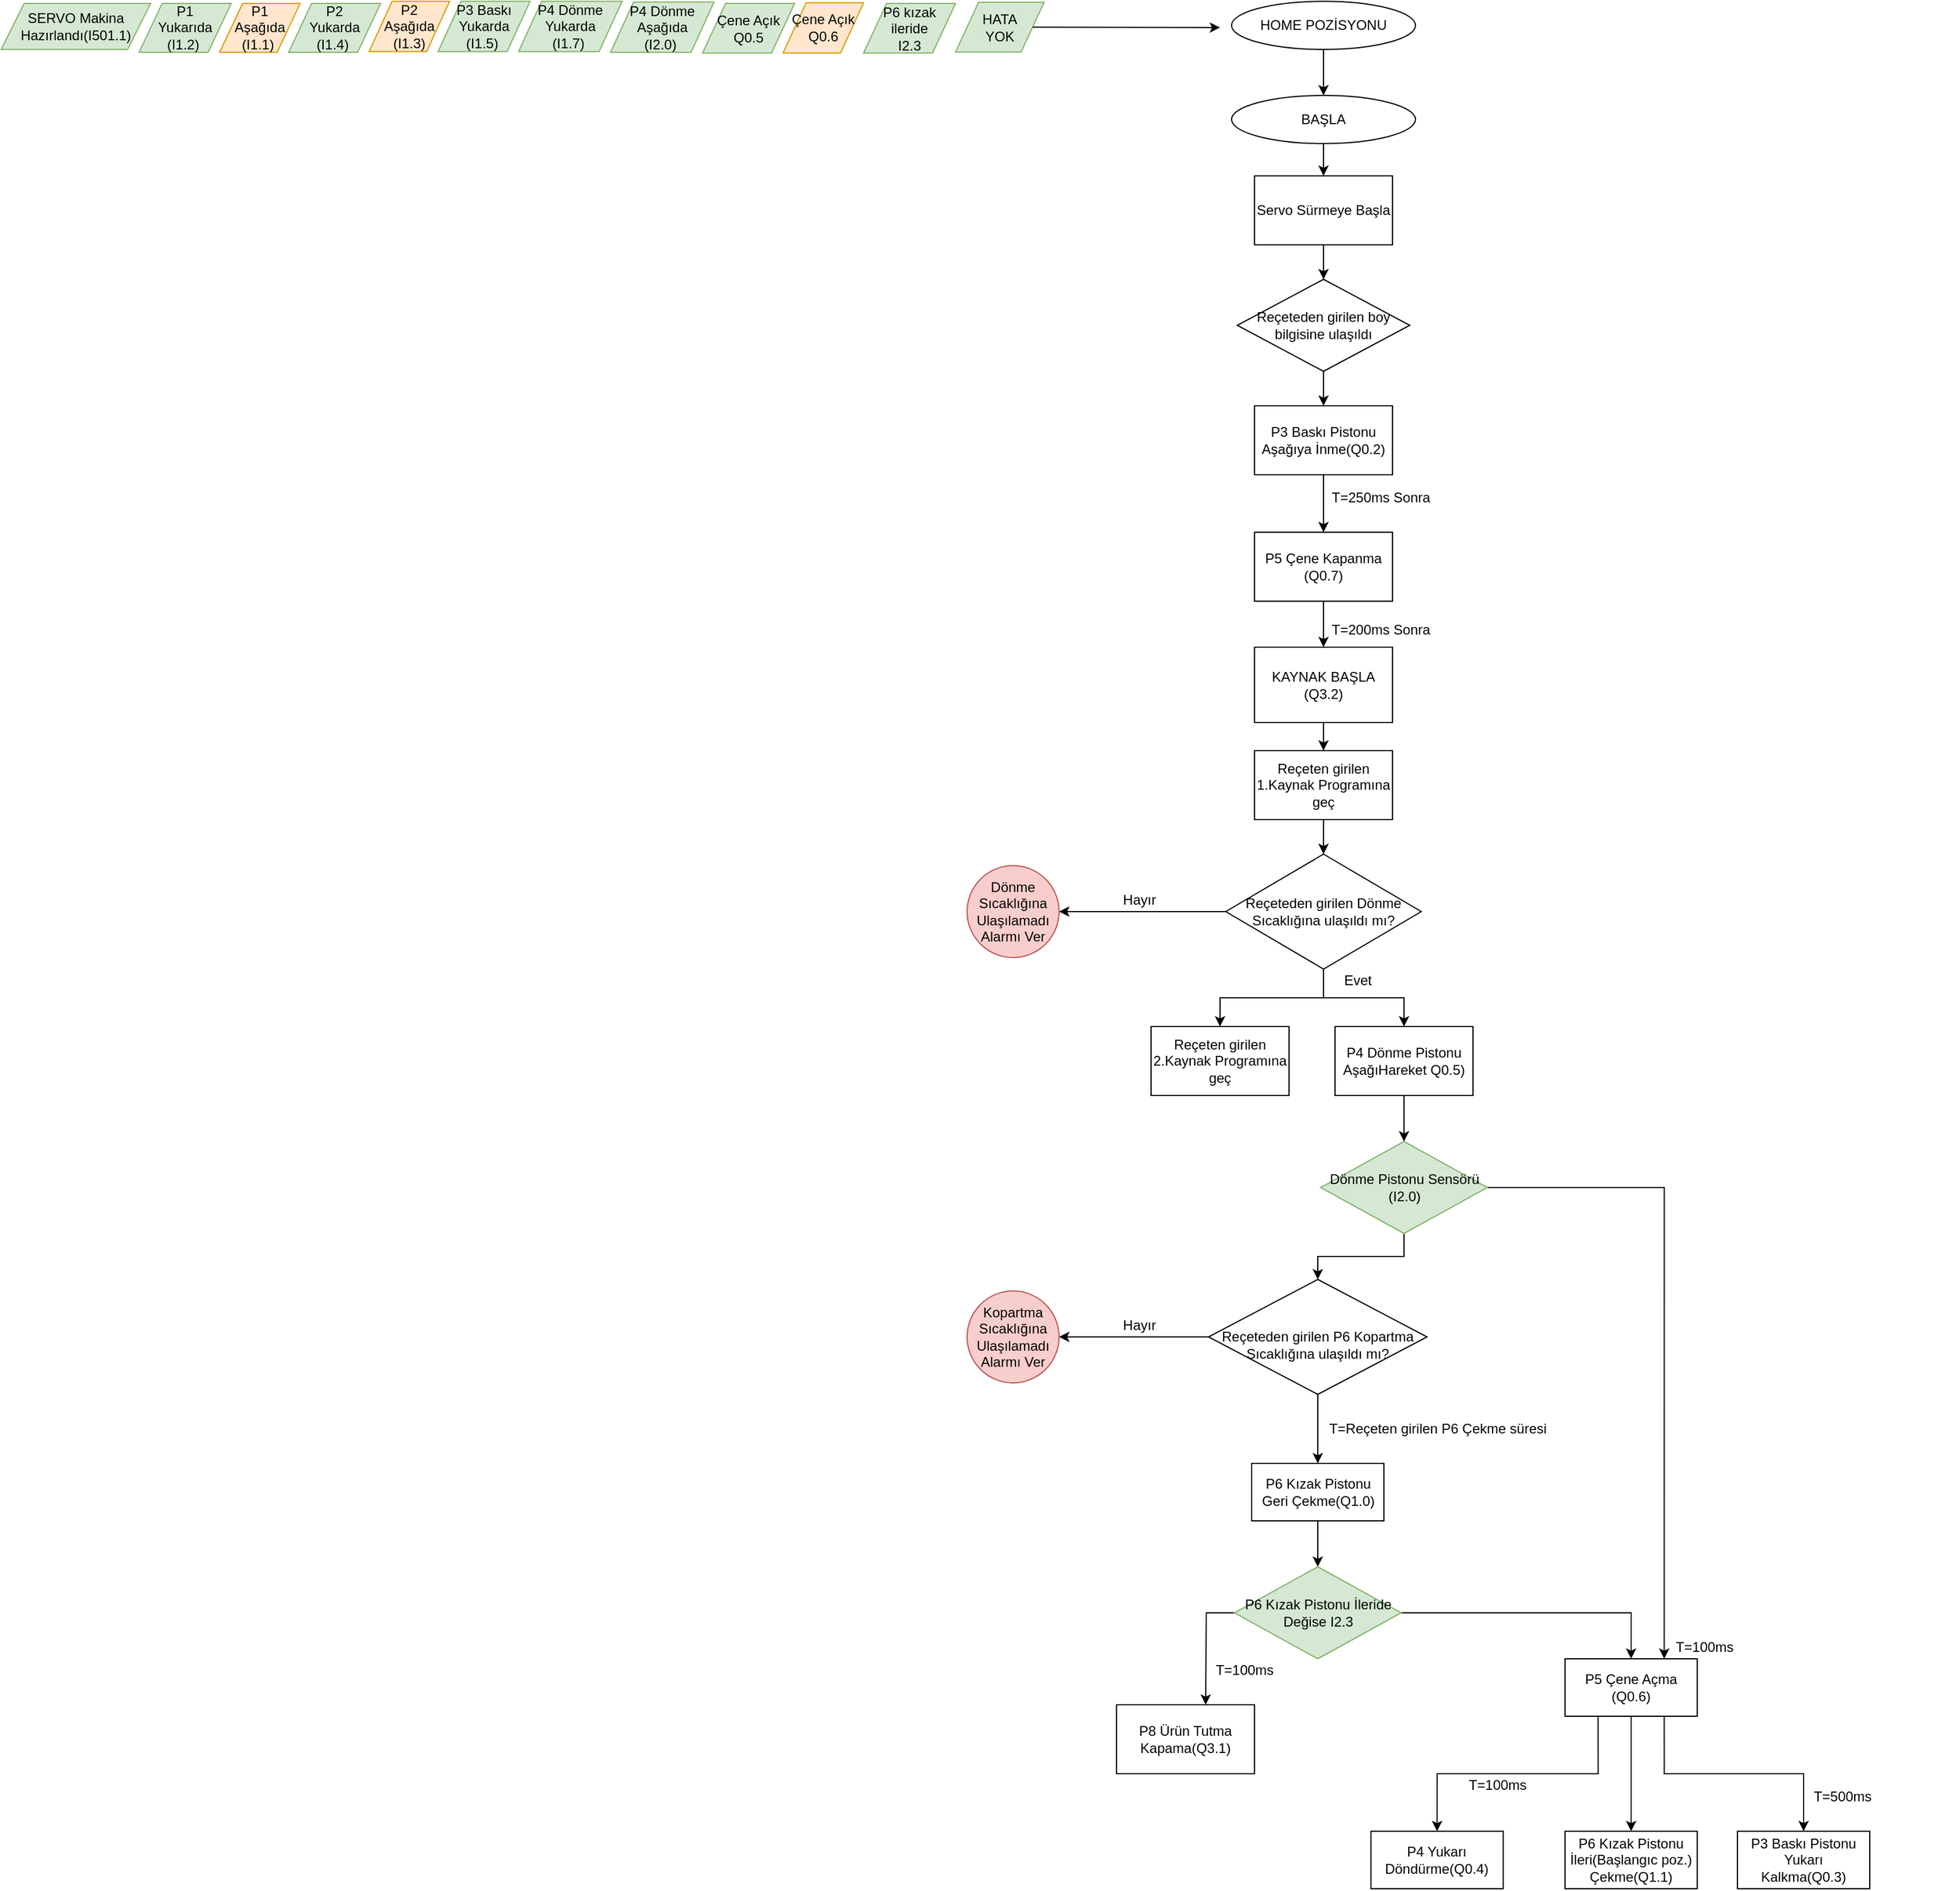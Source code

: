 <mxfile version="13.8.8" type="github">
  <diagram id="8I0ZILU0IZCC_N8qX_k-" name="Page-1">
    <mxGraphModel dx="1038" dy="580" grid="1" gridSize="10" guides="1" tooltips="1" connect="1" arrows="1" fold="1" page="1" pageScale="1" pageWidth="827" pageHeight="1169" background="none" math="0" shadow="0">
      <root>
        <mxCell id="0" />
        <mxCell id="1" parent="0" />
        <mxCell id="A2uMPvVaSxJjAJt0p_s2-1" value="SERVO Makina Hazırlandı(I501.1)" style="shape=parallelogram;perimeter=parallelogramPerimeter;whiteSpace=wrap;html=1;fixedSize=1;fillColor=#d5e8d4;strokeColor=#82b366;" parent="1" vertex="1">
          <mxGeometry y="40" width="130" height="40" as="geometry" />
        </mxCell>
        <mxCell id="A2uMPvVaSxJjAJt0p_s2-2" value="P1 &lt;br&gt;Yukarıda (I1.2)&amp;nbsp;" style="shape=parallelogram;perimeter=parallelogramPerimeter;whiteSpace=wrap;html=1;fixedSize=1;fillColor=#d5e8d4;strokeColor=#82b366;" parent="1" vertex="1">
          <mxGeometry x="120" y="40" width="80" height="42.5" as="geometry" />
        </mxCell>
        <mxCell id="A2uMPvVaSxJjAJt0p_s2-3" value="P1 &lt;br&gt;Aşağıda &lt;br&gt;(I1.1)&amp;nbsp;" style="shape=parallelogram;perimeter=parallelogramPerimeter;whiteSpace=wrap;html=1;fixedSize=1;fillColor=#ffe6cc;strokeColor=#d79b00;" parent="1" vertex="1">
          <mxGeometry x="190" y="40" width="70" height="42.5" as="geometry" />
        </mxCell>
        <mxCell id="A2uMPvVaSxJjAJt0p_s2-4" value="P2 &lt;br&gt;Yukarda&lt;br&gt;(I1.4)&amp;nbsp;" style="shape=parallelogram;perimeter=parallelogramPerimeter;whiteSpace=wrap;html=1;fixedSize=1;fillColor=#d5e8d4;strokeColor=#82b366;" parent="1" vertex="1">
          <mxGeometry x="250" y="40" width="80" height="42.5" as="geometry" />
        </mxCell>
        <mxCell id="A2uMPvVaSxJjAJt0p_s2-5" value="P2 &lt;br&gt;Aşağıda&lt;br&gt;&amp;nbsp;(I1.3)&amp;nbsp;" style="shape=parallelogram;perimeter=parallelogramPerimeter;whiteSpace=wrap;html=1;fixedSize=1;fillColor=#ffe6cc;strokeColor=#d79b00;" parent="1" vertex="1">
          <mxGeometry x="320" y="38.13" width="70" height="43.75" as="geometry" />
        </mxCell>
        <mxCell id="A2uMPvVaSxJjAJt0p_s2-6" value="P3 Baskı&lt;br&gt;Yukarda &lt;br&gt;(I1.5)&amp;nbsp;" style="shape=parallelogram;perimeter=parallelogramPerimeter;whiteSpace=wrap;html=1;fixedSize=1;fillColor=#d5e8d4;strokeColor=#82b366;" parent="1" vertex="1">
          <mxGeometry x="380" y="38.13" width="80" height="43.75" as="geometry" />
        </mxCell>
        <mxCell id="A2uMPvVaSxJjAJt0p_s2-7" value="P4 Dönme&lt;br&gt;Yukarda &lt;br&gt;(I1.7)&amp;nbsp;" style="shape=parallelogram;perimeter=parallelogramPerimeter;whiteSpace=wrap;html=1;fixedSize=1;fillColor=#d5e8d4;strokeColor=#82b366;" parent="1" vertex="1">
          <mxGeometry x="450" y="38.13" width="90" height="43.75" as="geometry" />
        </mxCell>
        <mxCell id="A2uMPvVaSxJjAJt0p_s2-9" value="P4 Dönme&lt;br&gt;Aşağıda&lt;br&gt;(I2.0)&amp;nbsp;" style="shape=parallelogram;perimeter=parallelogramPerimeter;whiteSpace=wrap;html=1;fixedSize=1;fillColor=#d5e8d4;strokeColor=#82b366;" parent="1" vertex="1">
          <mxGeometry x="530" y="38.75" width="90" height="43.75" as="geometry" />
        </mxCell>
        <mxCell id="A2uMPvVaSxJjAJt0p_s2-10" value="Çene Açık&lt;br&gt;Q0.5" style="shape=parallelogram;perimeter=parallelogramPerimeter;whiteSpace=wrap;html=1;fixedSize=1;fillColor=#d5e8d4;strokeColor=#82b366;" parent="1" vertex="1">
          <mxGeometry x="610" y="40" width="80" height="43.13" as="geometry" />
        </mxCell>
        <mxCell id="A2uMPvVaSxJjAJt0p_s2-11" value="Çene Açık&lt;br&gt;Q0.6" style="shape=parallelogram;perimeter=parallelogramPerimeter;whiteSpace=wrap;html=1;fixedSize=1;fillColor=#ffe6cc;strokeColor=#d79b00;" parent="1" vertex="1">
          <mxGeometry x="680" y="39.37" width="70" height="43.75" as="geometry" />
        </mxCell>
        <mxCell id="A2uMPvVaSxJjAJt0p_s2-12" value="P6 kızak&lt;br&gt;ileride&lt;br&gt;I2.3" style="shape=parallelogram;perimeter=parallelogramPerimeter;whiteSpace=wrap;html=1;fixedSize=1;fillColor=#d5e8d4;strokeColor=#82b366;" parent="1" vertex="1">
          <mxGeometry x="750" y="40" width="80" height="43.13" as="geometry" />
        </mxCell>
        <mxCell id="A2uMPvVaSxJjAJt0p_s2-22" value="" style="edgeStyle=orthogonalEdgeStyle;rounded=0;orthogonalLoop=1;jettySize=auto;html=1;" parent="1" source="A2uMPvVaSxJjAJt0p_s2-13" target="A2uMPvVaSxJjAJt0p_s2-20" edge="1">
          <mxGeometry relative="1" as="geometry" />
        </mxCell>
        <mxCell id="A2uMPvVaSxJjAJt0p_s2-13" value="HOME POZİSYONU" style="ellipse;whiteSpace=wrap;html=1;" parent="1" vertex="1">
          <mxGeometry x="1070" y="38.13" width="160" height="41.87" as="geometry" />
        </mxCell>
        <mxCell id="A2uMPvVaSxJjAJt0p_s2-17" value="HATA&lt;br&gt;YOK" style="shape=parallelogram;perimeter=parallelogramPerimeter;whiteSpace=wrap;html=1;fixedSize=1;fillColor=#d5e8d4;strokeColor=#82b366;" parent="1" vertex="1">
          <mxGeometry x="830" y="39.06" width="77" height="43.13" as="geometry" />
        </mxCell>
        <mxCell id="A2uMPvVaSxJjAJt0p_s2-19" value="" style="endArrow=classic;html=1;exitX=1;exitY=0.5;exitDx=0;exitDy=0;" parent="1" source="A2uMPvVaSxJjAJt0p_s2-17" edge="1">
          <mxGeometry width="50" height="50" relative="1" as="geometry">
            <mxPoint x="960" y="60.98" as="sourcePoint" />
            <mxPoint x="1060" y="60.98" as="targetPoint" />
          </mxGeometry>
        </mxCell>
        <mxCell id="A2uMPvVaSxJjAJt0p_s2-26" style="edgeStyle=orthogonalEdgeStyle;rounded=0;orthogonalLoop=1;jettySize=auto;html=1;exitX=0.5;exitY=1;exitDx=0;exitDy=0;entryX=0.5;entryY=0;entryDx=0;entryDy=0;" parent="1" source="A2uMPvVaSxJjAJt0p_s2-20" target="A2uMPvVaSxJjAJt0p_s2-25" edge="1">
          <mxGeometry relative="1" as="geometry">
            <mxPoint x="1150" y="190" as="targetPoint" />
          </mxGeometry>
        </mxCell>
        <mxCell id="A2uMPvVaSxJjAJt0p_s2-20" value="BAŞLA" style="ellipse;whiteSpace=wrap;html=1;" parent="1" vertex="1">
          <mxGeometry x="1070" y="120" width="160" height="41.87" as="geometry" />
        </mxCell>
        <mxCell id="A2uMPvVaSxJjAJt0p_s2-25" value="Servo Sürmeye Başla" style="rounded=0;whiteSpace=wrap;html=1;" parent="1" vertex="1">
          <mxGeometry x="1090" y="190" width="120" height="60" as="geometry" />
        </mxCell>
        <mxCell id="A2uMPvVaSxJjAJt0p_s2-35" value="" style="edgeStyle=orthogonalEdgeStyle;rounded=0;orthogonalLoop=1;jettySize=auto;html=1;" parent="1" source="A2uMPvVaSxJjAJt0p_s2-29" target="A2uMPvVaSxJjAJt0p_s2-32" edge="1">
          <mxGeometry relative="1" as="geometry" />
        </mxCell>
        <mxCell id="A2uMPvVaSxJjAJt0p_s2-29" value="&lt;span&gt;Reçeteden girilen boy bilgisine ulaşıldı&lt;/span&gt;" style="rhombus;whiteSpace=wrap;html=1;" parent="1" vertex="1">
          <mxGeometry x="1075" y="280" width="150" height="80" as="geometry" />
        </mxCell>
        <mxCell id="A2uMPvVaSxJjAJt0p_s2-31" value="" style="endArrow=classic;html=1;exitX=0.5;exitY=1;exitDx=0;exitDy=0;entryX=0.5;entryY=0;entryDx=0;entryDy=0;" parent="1" source="A2uMPvVaSxJjAJt0p_s2-25" target="A2uMPvVaSxJjAJt0p_s2-29" edge="1">
          <mxGeometry width="50" height="50" relative="1" as="geometry">
            <mxPoint x="890" y="310" as="sourcePoint" />
            <mxPoint x="890" y="380" as="targetPoint" />
            <Array as="points" />
          </mxGeometry>
        </mxCell>
        <mxCell id="A2uMPvVaSxJjAJt0p_s2-39" value="" style="edgeStyle=orthogonalEdgeStyle;rounded=0;orthogonalLoop=1;jettySize=auto;html=1;" parent="1" source="A2uMPvVaSxJjAJt0p_s2-32" target="A2uMPvVaSxJjAJt0p_s2-38" edge="1">
          <mxGeometry relative="1" as="geometry" />
        </mxCell>
        <mxCell id="A2uMPvVaSxJjAJt0p_s2-32" value="P3 Baskı Pistonu Aşağıya İnme(Q0.2)" style="rounded=0;whiteSpace=wrap;html=1;" parent="1" vertex="1">
          <mxGeometry x="1090" y="390" width="120" height="60" as="geometry" />
        </mxCell>
        <mxCell id="A2uMPvVaSxJjAJt0p_s2-45" value="" style="edgeStyle=orthogonalEdgeStyle;rounded=0;orthogonalLoop=1;jettySize=auto;html=1;" parent="1" source="A2uMPvVaSxJjAJt0p_s2-38" edge="1">
          <mxGeometry relative="1" as="geometry">
            <mxPoint x="1150" y="600" as="targetPoint" />
          </mxGeometry>
        </mxCell>
        <mxCell id="A2uMPvVaSxJjAJt0p_s2-38" value="P5 Çene Kapanma&lt;br&gt;(Q0.7)" style="rounded=0;whiteSpace=wrap;html=1;" parent="1" vertex="1">
          <mxGeometry x="1090" y="500" width="120" height="60" as="geometry" />
        </mxCell>
        <mxCell id="A2uMPvVaSxJjAJt0p_s2-41" value="T=250ms Sonra" style="text;html=1;strokeColor=none;fillColor=none;align=center;verticalAlign=middle;whiteSpace=wrap;rounded=0;" parent="1" vertex="1">
          <mxGeometry x="1140" y="460" width="120" height="20" as="geometry" />
        </mxCell>
        <mxCell id="A2uMPvVaSxJjAJt0p_s2-46" value="T=200ms Sonra" style="text;html=1;strokeColor=none;fillColor=none;align=center;verticalAlign=middle;whiteSpace=wrap;rounded=0;" parent="1" vertex="1">
          <mxGeometry x="1140" y="574.5" width="120" height="20" as="geometry" />
        </mxCell>
        <mxCell id="A2uMPvVaSxJjAJt0p_s2-77" style="edgeStyle=orthogonalEdgeStyle;rounded=0;orthogonalLoop=1;jettySize=auto;html=1;exitX=0.5;exitY=1;exitDx=0;exitDy=0;entryX=0.5;entryY=0;entryDx=0;entryDy=0;" parent="1" source="A2uMPvVaSxJjAJt0p_s2-49" target="A2uMPvVaSxJjAJt0p_s2-50" edge="1">
          <mxGeometry relative="1" as="geometry" />
        </mxCell>
        <mxCell id="A2uMPvVaSxJjAJt0p_s2-49" value="KAYNAK BAŞLA&lt;br&gt;(Q3.2)" style="rounded=0;whiteSpace=wrap;html=1;" parent="1" vertex="1">
          <mxGeometry x="1090" y="600" width="120" height="65.5" as="geometry" />
        </mxCell>
        <mxCell id="A2uMPvVaSxJjAJt0p_s2-62" style="edgeStyle=orthogonalEdgeStyle;rounded=0;orthogonalLoop=1;jettySize=auto;html=1;exitX=0.5;exitY=1;exitDx=0;exitDy=0;entryX=0.5;entryY=0;entryDx=0;entryDy=0;" parent="1" source="A2uMPvVaSxJjAJt0p_s2-50" target="A2uMPvVaSxJjAJt0p_s2-56" edge="1">
          <mxGeometry relative="1" as="geometry" />
        </mxCell>
        <mxCell id="A2uMPvVaSxJjAJt0p_s2-50" value="Reçeten girilen 1.Kaynak Programına geç" style="rounded=0;whiteSpace=wrap;html=1;" parent="1" vertex="1">
          <mxGeometry x="1090" y="690" width="120" height="60" as="geometry" />
        </mxCell>
        <mxCell id="A2uMPvVaSxJjAJt0p_s2-66" style="edgeStyle=orthogonalEdgeStyle;rounded=0;orthogonalLoop=1;jettySize=auto;html=1;" parent="1" source="A2uMPvVaSxJjAJt0p_s2-56" target="A2uMPvVaSxJjAJt0p_s2-67" edge="1">
          <mxGeometry relative="1" as="geometry">
            <mxPoint x="860" y="870" as="targetPoint" />
          </mxGeometry>
        </mxCell>
        <mxCell id="A2uMPvVaSxJjAJt0p_s2-79" value="" style="edgeStyle=orthogonalEdgeStyle;rounded=0;orthogonalLoop=1;jettySize=auto;html=1;" parent="1" source="A2uMPvVaSxJjAJt0p_s2-56" target="A2uMPvVaSxJjAJt0p_s2-60" edge="1">
          <mxGeometry relative="1" as="geometry" />
        </mxCell>
        <mxCell id="A2uMPvVaSxJjAJt0p_s2-83" value="" style="edgeStyle=orthogonalEdgeStyle;rounded=0;orthogonalLoop=1;jettySize=auto;html=1;" parent="1" source="A2uMPvVaSxJjAJt0p_s2-56" target="A2uMPvVaSxJjAJt0p_s2-74" edge="1">
          <mxGeometry relative="1" as="geometry" />
        </mxCell>
        <mxCell id="A2uMPvVaSxJjAJt0p_s2-56" value="Reçeteden girilen Dönme Sıcaklığına ulaşıldı mı?" style="rhombus;whiteSpace=wrap;html=1;" parent="1" vertex="1">
          <mxGeometry x="1065" y="780" width="170" height="100" as="geometry" />
        </mxCell>
        <mxCell id="A2uMPvVaSxJjAJt0p_s2-60" value="Reçeten girilen 2.Kaynak Programına geç" style="rounded=0;whiteSpace=wrap;html=1;" parent="1" vertex="1">
          <mxGeometry x="1000" y="930" width="120" height="60" as="geometry" />
        </mxCell>
        <mxCell id="A2uMPvVaSxJjAJt0p_s2-63" value="Evet" style="text;html=1;strokeColor=none;fillColor=none;align=center;verticalAlign=middle;whiteSpace=wrap;rounded=0;" parent="1" vertex="1">
          <mxGeometry x="1160" y="880" width="40" height="20" as="geometry" />
        </mxCell>
        <mxCell id="A2uMPvVaSxJjAJt0p_s2-65" value="Hayır" style="text;html=1;strokeColor=none;fillColor=none;align=center;verticalAlign=middle;whiteSpace=wrap;rounded=0;" parent="1" vertex="1">
          <mxGeometry x="970" y="810" width="40" height="20" as="geometry" />
        </mxCell>
        <mxCell id="A2uMPvVaSxJjAJt0p_s2-67" value="Dönme Sıcaklığına Ulaşılamadı Alarmı Ver" style="ellipse;whiteSpace=wrap;html=1;aspect=fixed;fillColor=#f8cecc;strokeColor=#b85450;" parent="1" vertex="1">
          <mxGeometry x="840" y="790" width="80" height="80" as="geometry" />
        </mxCell>
        <mxCell id="A2uMPvVaSxJjAJt0p_s2-99" style="edgeStyle=orthogonalEdgeStyle;rounded=0;orthogonalLoop=1;jettySize=auto;html=1;exitX=0.5;exitY=1;exitDx=0;exitDy=0;entryX=0.5;entryY=0;entryDx=0;entryDy=0;" parent="1" source="A2uMPvVaSxJjAJt0p_s2-74" target="A2uMPvVaSxJjAJt0p_s2-96" edge="1">
          <mxGeometry relative="1" as="geometry" />
        </mxCell>
        <mxCell id="A2uMPvVaSxJjAJt0p_s2-74" value="P4 Dönme Pistonu AşağıHareket Q0.5)" style="rounded=0;whiteSpace=wrap;html=1;" parent="1" vertex="1">
          <mxGeometry x="1160" y="930" width="120" height="60" as="geometry" />
        </mxCell>
        <mxCell id="A2uMPvVaSxJjAJt0p_s2-94" value="" style="edgeStyle=orthogonalEdgeStyle;rounded=0;orthogonalLoop=1;jettySize=auto;html=1;" parent="1" source="A2uMPvVaSxJjAJt0p_s2-88" target="A2uMPvVaSxJjAJt0p_s2-93" edge="1">
          <mxGeometry relative="1" as="geometry" />
        </mxCell>
        <mxCell id="A2uMPvVaSxJjAJt0p_s2-105" value="" style="edgeStyle=orthogonalEdgeStyle;rounded=0;orthogonalLoop=1;jettySize=auto;html=1;" parent="1" source="A2uMPvVaSxJjAJt0p_s2-88" target="A2uMPvVaSxJjAJt0p_s2-104" edge="1">
          <mxGeometry relative="1" as="geometry" />
        </mxCell>
        <mxCell id="A2uMPvVaSxJjAJt0p_s2-88" value="&lt;br&gt;Reçeteden girilen P6 Kopartma&lt;br&gt;Sıcaklığına ulaşıldı mı?" style="rhombus;whiteSpace=wrap;html=1;" parent="1" vertex="1">
          <mxGeometry x="1050" y="1150" width="190" height="100" as="geometry" />
        </mxCell>
        <mxCell id="A2uMPvVaSxJjAJt0p_s2-90" value="Hayır" style="text;html=1;strokeColor=none;fillColor=none;align=center;verticalAlign=middle;whiteSpace=wrap;rounded=0;" parent="1" vertex="1">
          <mxGeometry x="970" y="1180" width="40" height="20" as="geometry" />
        </mxCell>
        <mxCell id="A2uMPvVaSxJjAJt0p_s2-93" value="Kopartma&lt;br&gt;Sıcaklığına Ulaşılamadı Alarmı Ver" style="ellipse;whiteSpace=wrap;html=1;aspect=fixed;fillColor=#f8cecc;strokeColor=#b85450;" parent="1" vertex="1">
          <mxGeometry x="840" y="1160" width="80" height="80" as="geometry" />
        </mxCell>
        <mxCell id="A2uMPvVaSxJjAJt0p_s2-100" style="edgeStyle=orthogonalEdgeStyle;rounded=0;orthogonalLoop=1;jettySize=auto;html=1;entryX=0.5;entryY=0;entryDx=0;entryDy=0;" parent="1" source="A2uMPvVaSxJjAJt0p_s2-96" target="A2uMPvVaSxJjAJt0p_s2-88" edge="1">
          <mxGeometry relative="1" as="geometry" />
        </mxCell>
        <mxCell id="LkSUMYA7tAgBLhDOhXdA-16" style="edgeStyle=orthogonalEdgeStyle;rounded=0;orthogonalLoop=1;jettySize=auto;html=1;exitX=1;exitY=0.5;exitDx=0;exitDy=0;entryX=0.75;entryY=0;entryDx=0;entryDy=0;" edge="1" parent="1" source="A2uMPvVaSxJjAJt0p_s2-96" target="LkSUMYA7tAgBLhDOhXdA-15">
          <mxGeometry relative="1" as="geometry" />
        </mxCell>
        <mxCell id="A2uMPvVaSxJjAJt0p_s2-96" value="Dönme Pistonu Sensörü (I2.0)" style="rhombus;whiteSpace=wrap;html=1;fillColor=#d5e8d4;strokeColor=#82b366;" parent="1" vertex="1">
          <mxGeometry x="1147.5" y="1030" width="145" height="80" as="geometry" />
        </mxCell>
        <mxCell id="LkSUMYA7tAgBLhDOhXdA-3" value="" style="edgeStyle=orthogonalEdgeStyle;rounded=0;orthogonalLoop=1;jettySize=auto;html=1;" edge="1" parent="1" source="A2uMPvVaSxJjAJt0p_s2-104" target="LkSUMYA7tAgBLhDOhXdA-1">
          <mxGeometry relative="1" as="geometry" />
        </mxCell>
        <mxCell id="A2uMPvVaSxJjAJt0p_s2-104" value="P6 Kızak Pistonu&lt;br&gt;Geri Çekme(Q1.0)" style="rounded=0;whiteSpace=wrap;html=1;" parent="1" vertex="1">
          <mxGeometry x="1087.5" y="1310" width="115" height="50" as="geometry" />
        </mxCell>
        <mxCell id="A2uMPvVaSxJjAJt0p_s2-106" value="T=Reçeten girilen P6 Çekme süresi" style="text;html=1;strokeColor=none;fillColor=none;align=center;verticalAlign=middle;whiteSpace=wrap;rounded=0;" parent="1" vertex="1">
          <mxGeometry x="1147.5" y="1270" width="202.5" height="20" as="geometry" />
        </mxCell>
        <mxCell id="LkSUMYA7tAgBLhDOhXdA-7" value="" style="edgeStyle=orthogonalEdgeStyle;rounded=0;orthogonalLoop=1;jettySize=auto;html=1;" edge="1" parent="1" source="LkSUMYA7tAgBLhDOhXdA-1">
          <mxGeometry relative="1" as="geometry">
            <mxPoint x="1047.5" y="1520" as="targetPoint" />
          </mxGeometry>
        </mxCell>
        <mxCell id="LkSUMYA7tAgBLhDOhXdA-14" style="edgeStyle=orthogonalEdgeStyle;rounded=0;orthogonalLoop=1;jettySize=auto;html=1;exitX=1;exitY=0.5;exitDx=0;exitDy=0;entryX=0.5;entryY=0;entryDx=0;entryDy=0;" edge="1" parent="1" source="LkSUMYA7tAgBLhDOhXdA-1" target="LkSUMYA7tAgBLhDOhXdA-15">
          <mxGeometry relative="1" as="geometry">
            <mxPoint x="1430" y="1440" as="targetPoint" />
          </mxGeometry>
        </mxCell>
        <mxCell id="LkSUMYA7tAgBLhDOhXdA-1" value="P6 Kızak Pistonu İleride Değise I2.3" style="rhombus;whiteSpace=wrap;html=1;fillColor=#d5e8d4;strokeColor=#82b366;" vertex="1" parent="1">
          <mxGeometry x="1072.5" y="1400" width="145" height="80" as="geometry" />
        </mxCell>
        <mxCell id="LkSUMYA7tAgBLhDOhXdA-6" value="T=100ms" style="text;html=1;strokeColor=none;fillColor=none;align=center;verticalAlign=middle;whiteSpace=wrap;rounded=0;" vertex="1" parent="1">
          <mxGeometry x="980" y="1480" width="202.5" height="20" as="geometry" />
        </mxCell>
        <mxCell id="LkSUMYA7tAgBLhDOhXdA-8" value="P8 Ürün Tutma Kapama(Q3.1)" style="rounded=0;whiteSpace=wrap;html=1;" vertex="1" parent="1">
          <mxGeometry x="970" y="1520" width="120" height="60" as="geometry" />
        </mxCell>
        <mxCell id="LkSUMYA7tAgBLhDOhXdA-24" style="edgeStyle=orthogonalEdgeStyle;rounded=0;orthogonalLoop=1;jettySize=auto;html=1;" edge="1" parent="1" source="LkSUMYA7tAgBLhDOhXdA-15" target="LkSUMYA7tAgBLhDOhXdA-22">
          <mxGeometry relative="1" as="geometry" />
        </mxCell>
        <mxCell id="LkSUMYA7tAgBLhDOhXdA-27" style="edgeStyle=orthogonalEdgeStyle;rounded=0;orthogonalLoop=1;jettySize=auto;html=1;exitX=0.75;exitY=1;exitDx=0;exitDy=0;" edge="1" parent="1" source="LkSUMYA7tAgBLhDOhXdA-15" target="LkSUMYA7tAgBLhDOhXdA-25">
          <mxGeometry relative="1" as="geometry" />
        </mxCell>
        <mxCell id="LkSUMYA7tAgBLhDOhXdA-28" style="edgeStyle=orthogonalEdgeStyle;rounded=0;orthogonalLoop=1;jettySize=auto;html=1;exitX=0.25;exitY=1;exitDx=0;exitDy=0;entryX=0.5;entryY=0;entryDx=0;entryDy=0;" edge="1" parent="1" source="LkSUMYA7tAgBLhDOhXdA-15" target="LkSUMYA7tAgBLhDOhXdA-19">
          <mxGeometry relative="1" as="geometry" />
        </mxCell>
        <mxCell id="LkSUMYA7tAgBLhDOhXdA-15" value="P5 Çene Açma (Q0.6)" style="rounded=0;whiteSpace=wrap;html=1;" vertex="1" parent="1">
          <mxGeometry x="1360" y="1480" width="115" height="50" as="geometry" />
        </mxCell>
        <mxCell id="LkSUMYA7tAgBLhDOhXdA-17" value="T=100ms" style="text;html=1;strokeColor=none;fillColor=none;align=center;verticalAlign=middle;whiteSpace=wrap;rounded=0;" vertex="1" parent="1">
          <mxGeometry x="1380" y="1460" width="202.5" height="20" as="geometry" />
        </mxCell>
        <mxCell id="LkSUMYA7tAgBLhDOhXdA-19" value="P4 Yukarı Döndürme(Q0.4)" style="rounded=0;whiteSpace=wrap;html=1;" vertex="1" parent="1">
          <mxGeometry x="1191.25" y="1630" width="115" height="50" as="geometry" />
        </mxCell>
        <mxCell id="LkSUMYA7tAgBLhDOhXdA-21" value="T=100ms" style="text;html=1;strokeColor=none;fillColor=none;align=center;verticalAlign=middle;whiteSpace=wrap;rounded=0;" vertex="1" parent="1">
          <mxGeometry x="1200" y="1580" width="202.5" height="20" as="geometry" />
        </mxCell>
        <mxCell id="LkSUMYA7tAgBLhDOhXdA-22" value="P6 Kızak Pistonu&lt;br&gt;İleri(Başlangıc poz.) Çekme(Q1.1)" style="rounded=0;whiteSpace=wrap;html=1;" vertex="1" parent="1">
          <mxGeometry x="1360" y="1630" width="115" height="50" as="geometry" />
        </mxCell>
        <mxCell id="LkSUMYA7tAgBLhDOhXdA-25" value="P3 Baskı Pistonu Yukarı &lt;br&gt;Kalkma(Q0.3)" style="rounded=0;whiteSpace=wrap;html=1;" vertex="1" parent="1">
          <mxGeometry x="1510" y="1630" width="115" height="50" as="geometry" />
        </mxCell>
        <mxCell id="LkSUMYA7tAgBLhDOhXdA-29" value="T=500ms" style="text;html=1;strokeColor=none;fillColor=none;align=center;verticalAlign=middle;whiteSpace=wrap;rounded=0;" vertex="1" parent="1">
          <mxGeometry x="1500" y="1590" width="202.5" height="20" as="geometry" />
        </mxCell>
      </root>
    </mxGraphModel>
  </diagram>
</mxfile>
